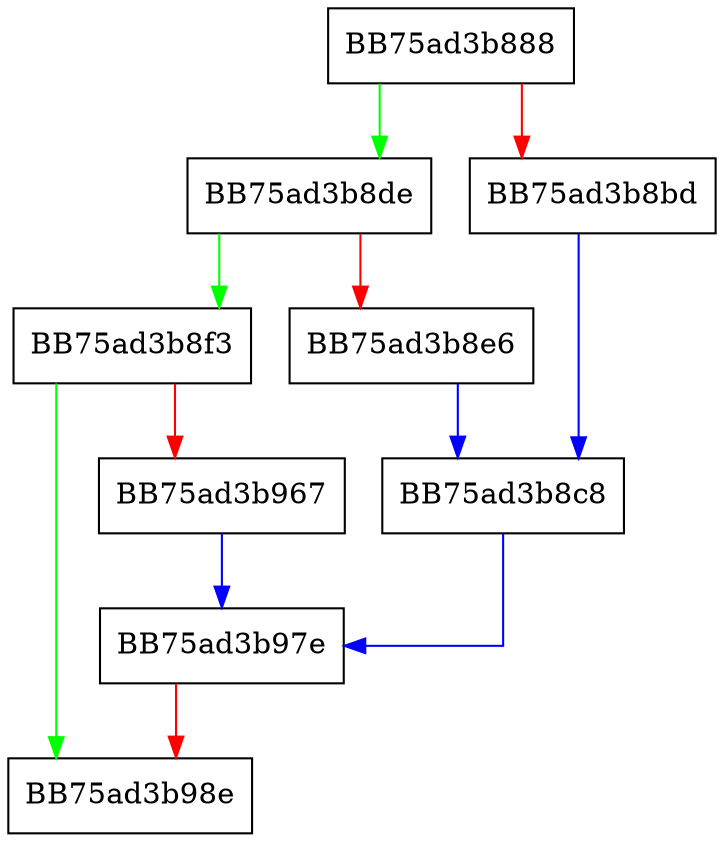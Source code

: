 digraph _create_buffer_uav {
  node [shape="box"];
  graph [splines=ortho];
  BB75ad3b888 -> BB75ad3b8de [color="green"];
  BB75ad3b888 -> BB75ad3b8bd [color="red"];
  BB75ad3b8bd -> BB75ad3b8c8 [color="blue"];
  BB75ad3b8c8 -> BB75ad3b97e [color="blue"];
  BB75ad3b8de -> BB75ad3b8f3 [color="green"];
  BB75ad3b8de -> BB75ad3b8e6 [color="red"];
  BB75ad3b8e6 -> BB75ad3b8c8 [color="blue"];
  BB75ad3b8f3 -> BB75ad3b98e [color="green"];
  BB75ad3b8f3 -> BB75ad3b967 [color="red"];
  BB75ad3b967 -> BB75ad3b97e [color="blue"];
  BB75ad3b97e -> BB75ad3b98e [color="red"];
}